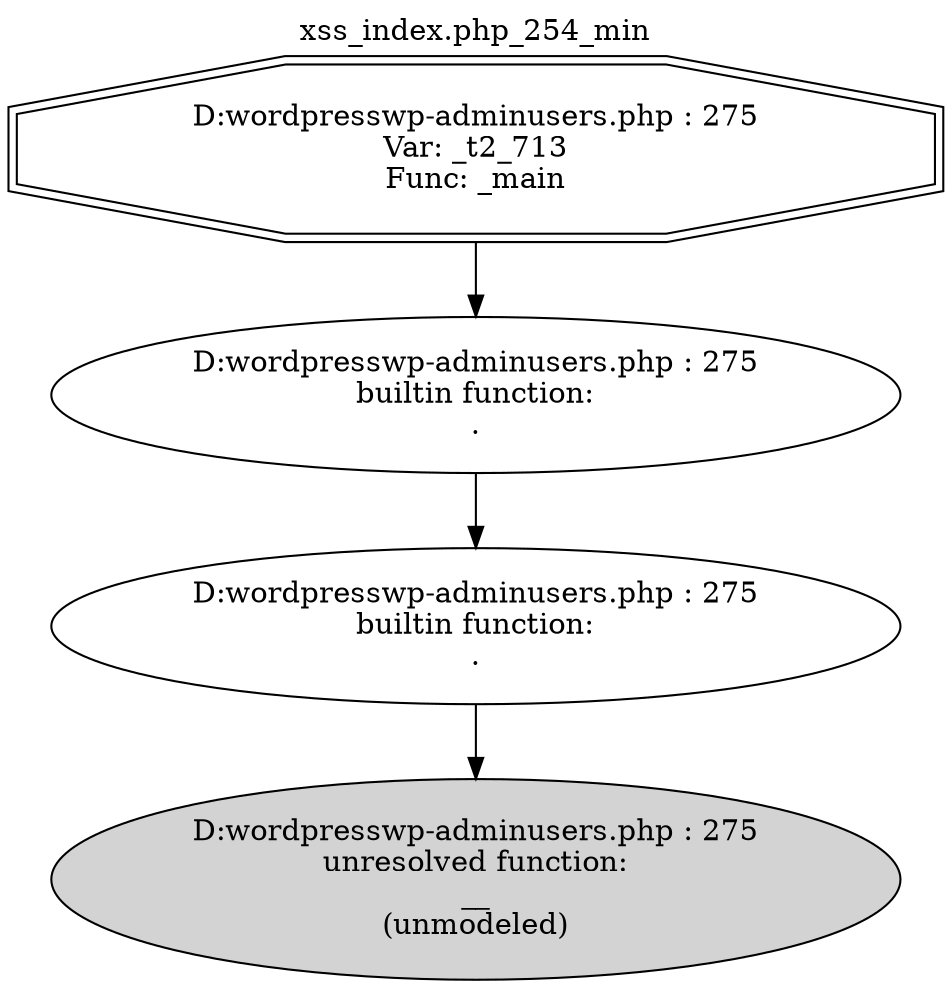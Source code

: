 digraph cfg {
  label="xss_index.php_254_min";
  labelloc=t;
  n1 [shape=doubleoctagon, label="D:\wordpress\wp-admin\users.php : 275\nVar: _t2_713\nFunc: _main\n"];
  n2 [shape=ellipse, label="D:\wordpress\wp-admin\users.php : 275\nbuiltin function:\n.\n"];
  n3 [shape=ellipse, label="D:\wordpress\wp-admin\users.php : 275\nbuiltin function:\n.\n"];
  n4 [shape=ellipse, label="D:\wordpress\wp-admin\users.php : 275\nunresolved function:\n__\n(unmodeled)\n",style=filled];
  n1 -> n2;
  n2 -> n3;
  n3 -> n4;
}
